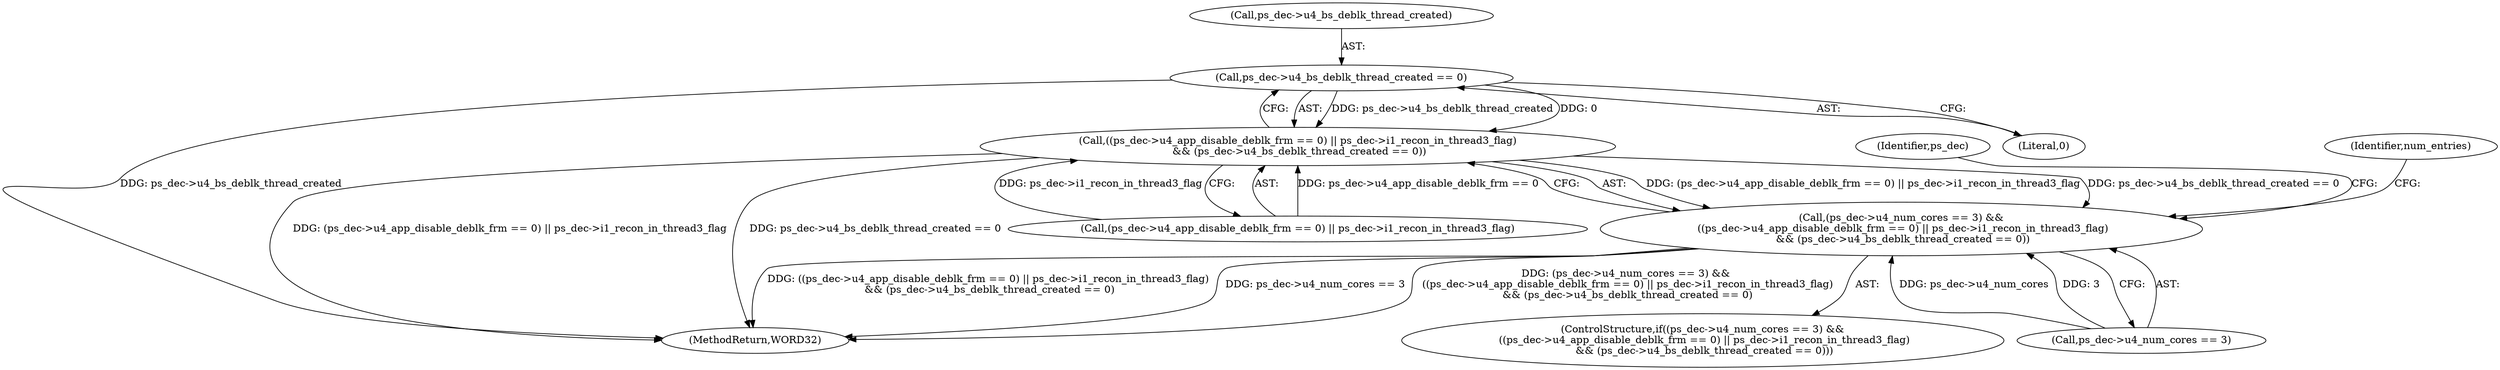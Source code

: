 digraph "0_Android_4a524d3a8ae9aa20c36430008e6bd429443f8f1d_1@pointer" {
"1000437" [label="(Call,ps_dec->u4_bs_deblk_thread_created == 0)"];
"1000427" [label="(Call,((ps_dec->u4_app_disable_deblk_frm == 0) || ps_dec->i1_recon_in_thread3_flag)\n && (ps_dec->u4_bs_deblk_thread_created == 0))"];
"1000421" [label="(Call,(ps_dec->u4_num_cores == 3) &&\n ((ps_dec->u4_app_disable_deblk_frm == 0) || ps_dec->i1_recon_in_thread3_flag)\n && (ps_dec->u4_bs_deblk_thread_created == 0))"];
"1000422" [label="(Call,ps_dec->u4_num_cores == 3)"];
"1000441" [label="(Literal,0)"];
"1000421" [label="(Call,(ps_dec->u4_num_cores == 3) &&\n ((ps_dec->u4_app_disable_deblk_frm == 0) || ps_dec->i1_recon_in_thread3_flag)\n && (ps_dec->u4_bs_deblk_thread_created == 0))"];
"1000427" [label="(Call,((ps_dec->u4_app_disable_deblk_frm == 0) || ps_dec->i1_recon_in_thread3_flag)\n && (ps_dec->u4_bs_deblk_thread_created == 0))"];
"1001278" [label="(MethodReturn,WORD32)"];
"1000438" [label="(Call,ps_dec->u4_bs_deblk_thread_created)"];
"1000722" [label="(Identifier,num_entries)"];
"1000420" [label="(ControlStructure,if((ps_dec->u4_num_cores == 3) &&\n ((ps_dec->u4_app_disable_deblk_frm == 0) || ps_dec->i1_recon_in_thread3_flag)\n && (ps_dec->u4_bs_deblk_thread_created == 0)))"];
"1000445" [label="(Identifier,ps_dec)"];
"1000437" [label="(Call,ps_dec->u4_bs_deblk_thread_created == 0)"];
"1000428" [label="(Call,(ps_dec->u4_app_disable_deblk_frm == 0) || ps_dec->i1_recon_in_thread3_flag)"];
"1000437" -> "1000427"  [label="AST: "];
"1000437" -> "1000441"  [label="CFG: "];
"1000438" -> "1000437"  [label="AST: "];
"1000441" -> "1000437"  [label="AST: "];
"1000427" -> "1000437"  [label="CFG: "];
"1000437" -> "1001278"  [label="DDG: ps_dec->u4_bs_deblk_thread_created"];
"1000437" -> "1000427"  [label="DDG: ps_dec->u4_bs_deblk_thread_created"];
"1000437" -> "1000427"  [label="DDG: 0"];
"1000427" -> "1000421"  [label="AST: "];
"1000427" -> "1000428"  [label="CFG: "];
"1000428" -> "1000427"  [label="AST: "];
"1000421" -> "1000427"  [label="CFG: "];
"1000427" -> "1001278"  [label="DDG: (ps_dec->u4_app_disable_deblk_frm == 0) || ps_dec->i1_recon_in_thread3_flag"];
"1000427" -> "1001278"  [label="DDG: ps_dec->u4_bs_deblk_thread_created == 0"];
"1000427" -> "1000421"  [label="DDG: (ps_dec->u4_app_disable_deblk_frm == 0) || ps_dec->i1_recon_in_thread3_flag"];
"1000427" -> "1000421"  [label="DDG: ps_dec->u4_bs_deblk_thread_created == 0"];
"1000428" -> "1000427"  [label="DDG: ps_dec->u4_app_disable_deblk_frm == 0"];
"1000428" -> "1000427"  [label="DDG: ps_dec->i1_recon_in_thread3_flag"];
"1000421" -> "1000420"  [label="AST: "];
"1000421" -> "1000422"  [label="CFG: "];
"1000422" -> "1000421"  [label="AST: "];
"1000445" -> "1000421"  [label="CFG: "];
"1000722" -> "1000421"  [label="CFG: "];
"1000421" -> "1001278"  [label="DDG: ((ps_dec->u4_app_disable_deblk_frm == 0) || ps_dec->i1_recon_in_thread3_flag)\n && (ps_dec->u4_bs_deblk_thread_created == 0)"];
"1000421" -> "1001278"  [label="DDG: ps_dec->u4_num_cores == 3"];
"1000421" -> "1001278"  [label="DDG: (ps_dec->u4_num_cores == 3) &&\n ((ps_dec->u4_app_disable_deblk_frm == 0) || ps_dec->i1_recon_in_thread3_flag)\n && (ps_dec->u4_bs_deblk_thread_created == 0)"];
"1000422" -> "1000421"  [label="DDG: ps_dec->u4_num_cores"];
"1000422" -> "1000421"  [label="DDG: 3"];
}
